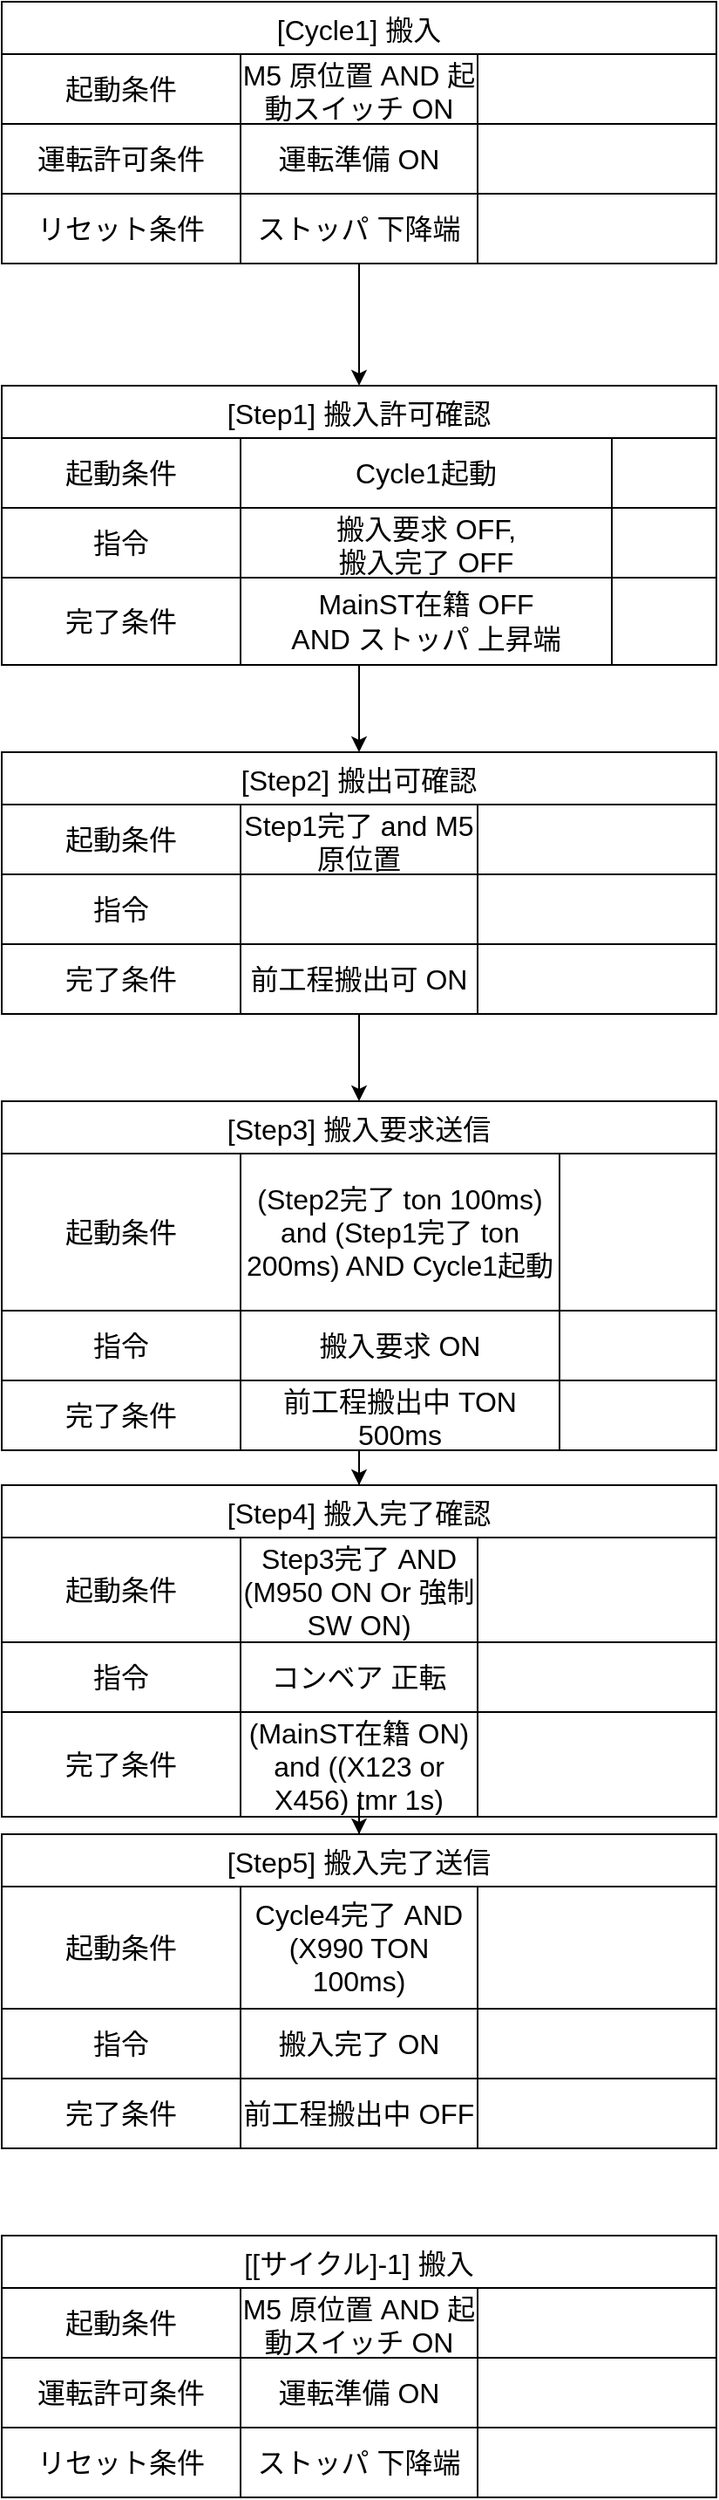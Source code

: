<mxfile version="26.0.10">
  <diagram name="ページ1" id="T-ucygQCZ17C22osFPQH">
    <mxGraphModel dx="794" dy="420" grid="1" gridSize="10" guides="1" tooltips="1" connect="1" arrows="1" fold="1" page="1" pageScale="1" pageWidth="827" pageHeight="1169" math="0" shadow="0">
      <root>
        <mxCell id="0" />
        <mxCell id="1" parent="0" />
        <mxCell id="GdQTWJkQBUr_y7czLVZl-92" style="edgeStyle=orthogonalEdgeStyle;rounded=0;orthogonalLoop=1;jettySize=auto;html=1;entryX=0.5;entryY=0;entryDx=0;entryDy=0;" parent="1" source="GdQTWJkQBUr_y7czLVZl-14" target="GdQTWJkQBUr_y7czLVZl-27" edge="1">
          <mxGeometry relative="1" as="geometry" />
        </mxCell>
        <mxCell id="GdQTWJkQBUr_y7czLVZl-14" value="[Cycle1] 搬入" style="shape=table;startSize=30;container=1;collapsible=0;childLayout=tableLayout;strokeColor=default;fontSize=16;" parent="1" vertex="1">
          <mxGeometry x="80" y="40" width="410" height="150" as="geometry" />
        </mxCell>
        <mxCell id="GdQTWJkQBUr_y7czLVZl-15" value="" style="shape=tableRow;horizontal=0;startSize=0;swimlaneHead=0;swimlaneBody=0;strokeColor=inherit;top=0;left=0;bottom=0;right=0;collapsible=0;dropTarget=0;fillColor=none;points=[[0,0.5],[1,0.5]];portConstraint=eastwest;fontSize=16;" parent="GdQTWJkQBUr_y7czLVZl-14" vertex="1">
          <mxGeometry y="30" width="410" height="40" as="geometry" />
        </mxCell>
        <mxCell id="GdQTWJkQBUr_y7czLVZl-16" value="起動条件" style="shape=partialRectangle;html=1;whiteSpace=wrap;connectable=0;strokeColor=inherit;overflow=hidden;fillColor=none;top=0;left=0;bottom=0;right=0;pointerEvents=1;fontSize=16;" parent="GdQTWJkQBUr_y7czLVZl-15" vertex="1">
          <mxGeometry width="137" height="40" as="geometry">
            <mxRectangle width="137" height="40" as="alternateBounds" />
          </mxGeometry>
        </mxCell>
        <mxCell id="GdQTWJkQBUr_y7czLVZl-17" value="M5 原位置 AND 起動スイッチ ON" style="shape=partialRectangle;html=1;whiteSpace=wrap;connectable=0;strokeColor=inherit;overflow=hidden;fillColor=none;top=0;left=0;bottom=0;right=0;pointerEvents=1;fontSize=16;" parent="GdQTWJkQBUr_y7czLVZl-15" vertex="1">
          <mxGeometry x="137" width="136" height="40" as="geometry">
            <mxRectangle width="136" height="40" as="alternateBounds" />
          </mxGeometry>
        </mxCell>
        <mxCell id="GdQTWJkQBUr_y7czLVZl-18" value="" style="shape=partialRectangle;html=1;whiteSpace=wrap;connectable=0;strokeColor=inherit;overflow=hidden;fillColor=none;top=0;left=0;bottom=0;right=0;pointerEvents=1;fontSize=16;" parent="GdQTWJkQBUr_y7czLVZl-15" vertex="1">
          <mxGeometry x="273" width="137" height="40" as="geometry">
            <mxRectangle width="137" height="40" as="alternateBounds" />
          </mxGeometry>
        </mxCell>
        <mxCell id="GdQTWJkQBUr_y7czLVZl-19" value="" style="shape=tableRow;horizontal=0;startSize=0;swimlaneHead=0;swimlaneBody=0;strokeColor=inherit;top=0;left=0;bottom=0;right=0;collapsible=0;dropTarget=0;fillColor=none;points=[[0,0.5],[1,0.5]];portConstraint=eastwest;fontSize=16;" parent="GdQTWJkQBUr_y7czLVZl-14" vertex="1">
          <mxGeometry y="70" width="410" height="40" as="geometry" />
        </mxCell>
        <mxCell id="GdQTWJkQBUr_y7czLVZl-20" value="運転許可条件" style="shape=partialRectangle;html=1;whiteSpace=wrap;connectable=0;strokeColor=inherit;overflow=hidden;fillColor=none;top=0;left=0;bottom=0;right=0;pointerEvents=1;fontSize=16;" parent="GdQTWJkQBUr_y7czLVZl-19" vertex="1">
          <mxGeometry width="137" height="40" as="geometry">
            <mxRectangle width="137" height="40" as="alternateBounds" />
          </mxGeometry>
        </mxCell>
        <mxCell id="GdQTWJkQBUr_y7czLVZl-21" value="運転準備 ON" style="shape=partialRectangle;html=1;whiteSpace=wrap;connectable=0;strokeColor=inherit;overflow=hidden;fillColor=none;top=0;left=0;bottom=0;right=0;pointerEvents=1;fontSize=16;" parent="GdQTWJkQBUr_y7czLVZl-19" vertex="1">
          <mxGeometry x="137" width="136" height="40" as="geometry">
            <mxRectangle width="136" height="40" as="alternateBounds" />
          </mxGeometry>
        </mxCell>
        <mxCell id="GdQTWJkQBUr_y7czLVZl-22" value="" style="shape=partialRectangle;html=1;whiteSpace=wrap;connectable=0;strokeColor=inherit;overflow=hidden;fillColor=none;top=0;left=0;bottom=0;right=0;pointerEvents=1;fontSize=16;" parent="GdQTWJkQBUr_y7czLVZl-19" vertex="1">
          <mxGeometry x="273" width="137" height="40" as="geometry">
            <mxRectangle width="137" height="40" as="alternateBounds" />
          </mxGeometry>
        </mxCell>
        <mxCell id="GdQTWJkQBUr_y7czLVZl-23" value="" style="shape=tableRow;horizontal=0;startSize=0;swimlaneHead=0;swimlaneBody=0;strokeColor=inherit;top=0;left=0;bottom=0;right=0;collapsible=0;dropTarget=0;fillColor=none;points=[[0,0.5],[1,0.5]];portConstraint=eastwest;fontSize=16;" parent="GdQTWJkQBUr_y7czLVZl-14" vertex="1">
          <mxGeometry y="110" width="410" height="40" as="geometry" />
        </mxCell>
        <mxCell id="GdQTWJkQBUr_y7czLVZl-24" value="リセット条件" style="shape=partialRectangle;html=1;whiteSpace=wrap;connectable=0;strokeColor=inherit;overflow=hidden;fillColor=none;top=0;left=0;bottom=0;right=0;pointerEvents=1;fontSize=16;" parent="GdQTWJkQBUr_y7czLVZl-23" vertex="1">
          <mxGeometry width="137" height="40" as="geometry">
            <mxRectangle width="137" height="40" as="alternateBounds" />
          </mxGeometry>
        </mxCell>
        <mxCell id="GdQTWJkQBUr_y7czLVZl-25" value="ストッパ 下降端" style="shape=partialRectangle;html=1;whiteSpace=wrap;connectable=0;strokeColor=inherit;overflow=hidden;fillColor=none;top=0;left=0;bottom=0;right=0;pointerEvents=1;fontSize=16;" parent="GdQTWJkQBUr_y7czLVZl-23" vertex="1">
          <mxGeometry x="137" width="136" height="40" as="geometry">
            <mxRectangle width="136" height="40" as="alternateBounds" />
          </mxGeometry>
        </mxCell>
        <mxCell id="GdQTWJkQBUr_y7czLVZl-26" value="" style="shape=partialRectangle;html=1;whiteSpace=wrap;connectable=0;strokeColor=inherit;overflow=hidden;fillColor=none;top=0;left=0;bottom=0;right=0;pointerEvents=1;fontSize=16;" parent="GdQTWJkQBUr_y7czLVZl-23" vertex="1">
          <mxGeometry x="273" width="137" height="40" as="geometry">
            <mxRectangle width="137" height="40" as="alternateBounds" />
          </mxGeometry>
        </mxCell>
        <mxCell id="GdQTWJkQBUr_y7czLVZl-93" style="edgeStyle=orthogonalEdgeStyle;rounded=0;orthogonalLoop=1;jettySize=auto;html=1;entryX=0.5;entryY=0;entryDx=0;entryDy=0;" parent="1" source="GdQTWJkQBUr_y7czLVZl-27" target="GdQTWJkQBUr_y7czLVZl-79" edge="1">
          <mxGeometry relative="1" as="geometry" />
        </mxCell>
        <mxCell id="GdQTWJkQBUr_y7czLVZl-27" value="[Step1] 搬入許可確認" style="shape=table;startSize=30;container=1;collapsible=0;childLayout=tableLayout;strokeColor=default;fontSize=16;" parent="1" vertex="1">
          <mxGeometry x="80" y="260" width="410" height="160" as="geometry" />
        </mxCell>
        <mxCell id="GdQTWJkQBUr_y7czLVZl-28" value="" style="shape=tableRow;horizontal=0;startSize=0;swimlaneHead=0;swimlaneBody=0;strokeColor=inherit;top=0;left=0;bottom=0;right=0;collapsible=0;dropTarget=0;fillColor=none;points=[[0,0.5],[1,0.5]];portConstraint=eastwest;fontSize=16;" parent="GdQTWJkQBUr_y7czLVZl-27" vertex="1">
          <mxGeometry y="30" width="410" height="40" as="geometry" />
        </mxCell>
        <mxCell id="GdQTWJkQBUr_y7czLVZl-29" value="起動条件" style="shape=partialRectangle;html=1;whiteSpace=wrap;connectable=0;strokeColor=inherit;overflow=hidden;fillColor=none;top=0;left=0;bottom=0;right=0;pointerEvents=1;fontSize=16;" parent="GdQTWJkQBUr_y7czLVZl-28" vertex="1">
          <mxGeometry width="137" height="40" as="geometry">
            <mxRectangle width="137" height="40" as="alternateBounds" />
          </mxGeometry>
        </mxCell>
        <mxCell id="GdQTWJkQBUr_y7czLVZl-30" value="Cycle1起動" style="shape=partialRectangle;html=1;whiteSpace=wrap;connectable=0;strokeColor=inherit;overflow=hidden;fillColor=none;top=0;left=0;bottom=0;right=0;pointerEvents=1;fontSize=16;" parent="GdQTWJkQBUr_y7czLVZl-28" vertex="1">
          <mxGeometry x="137" width="213" height="40" as="geometry">
            <mxRectangle width="213" height="40" as="alternateBounds" />
          </mxGeometry>
        </mxCell>
        <mxCell id="GdQTWJkQBUr_y7czLVZl-31" value="" style="shape=partialRectangle;html=1;whiteSpace=wrap;connectable=0;strokeColor=inherit;overflow=hidden;fillColor=none;top=0;left=0;bottom=0;right=0;pointerEvents=1;fontSize=16;" parent="GdQTWJkQBUr_y7czLVZl-28" vertex="1">
          <mxGeometry x="350" width="60" height="40" as="geometry">
            <mxRectangle width="60" height="40" as="alternateBounds" />
          </mxGeometry>
        </mxCell>
        <mxCell id="GdQTWJkQBUr_y7czLVZl-32" value="" style="shape=tableRow;horizontal=0;startSize=0;swimlaneHead=0;swimlaneBody=0;strokeColor=inherit;top=0;left=0;bottom=0;right=0;collapsible=0;dropTarget=0;fillColor=none;points=[[0,0.5],[1,0.5]];portConstraint=eastwest;fontSize=16;" parent="GdQTWJkQBUr_y7czLVZl-27" vertex="1">
          <mxGeometry y="70" width="410" height="40" as="geometry" />
        </mxCell>
        <mxCell id="GdQTWJkQBUr_y7czLVZl-33" value="指令" style="shape=partialRectangle;html=1;whiteSpace=wrap;connectable=0;strokeColor=inherit;overflow=hidden;fillColor=none;top=0;left=0;bottom=0;right=0;pointerEvents=1;fontSize=16;" parent="GdQTWJkQBUr_y7czLVZl-32" vertex="1">
          <mxGeometry width="137" height="40" as="geometry">
            <mxRectangle width="137" height="40" as="alternateBounds" />
          </mxGeometry>
        </mxCell>
        <mxCell id="GdQTWJkQBUr_y7czLVZl-34" value="搬入要求 OFF,&lt;div&gt;搬入完了 OFF&lt;/div&gt;" style="shape=partialRectangle;html=1;whiteSpace=wrap;connectable=0;strokeColor=inherit;overflow=hidden;fillColor=none;top=0;left=0;bottom=0;right=0;pointerEvents=1;fontSize=16;" parent="GdQTWJkQBUr_y7czLVZl-32" vertex="1">
          <mxGeometry x="137" width="213" height="40" as="geometry">
            <mxRectangle width="213" height="40" as="alternateBounds" />
          </mxGeometry>
        </mxCell>
        <mxCell id="GdQTWJkQBUr_y7czLVZl-35" value="" style="shape=partialRectangle;html=1;whiteSpace=wrap;connectable=0;strokeColor=inherit;overflow=hidden;fillColor=none;top=0;left=0;bottom=0;right=0;pointerEvents=1;fontSize=16;" parent="GdQTWJkQBUr_y7czLVZl-32" vertex="1">
          <mxGeometry x="350" width="60" height="40" as="geometry">
            <mxRectangle width="60" height="40" as="alternateBounds" />
          </mxGeometry>
        </mxCell>
        <mxCell id="GdQTWJkQBUr_y7czLVZl-36" value="" style="shape=tableRow;horizontal=0;startSize=0;swimlaneHead=0;swimlaneBody=0;strokeColor=inherit;top=0;left=0;bottom=0;right=0;collapsible=0;dropTarget=0;fillColor=none;points=[[0,0.5],[1,0.5]];portConstraint=eastwest;fontSize=16;" parent="GdQTWJkQBUr_y7czLVZl-27" vertex="1">
          <mxGeometry y="110" width="410" height="50" as="geometry" />
        </mxCell>
        <mxCell id="GdQTWJkQBUr_y7czLVZl-37" value="完了条件" style="shape=partialRectangle;html=1;whiteSpace=wrap;connectable=0;strokeColor=inherit;overflow=hidden;fillColor=none;top=0;left=0;bottom=0;right=0;pointerEvents=1;fontSize=16;" parent="GdQTWJkQBUr_y7czLVZl-36" vertex="1">
          <mxGeometry width="137" height="50" as="geometry">
            <mxRectangle width="137" height="50" as="alternateBounds" />
          </mxGeometry>
        </mxCell>
        <mxCell id="GdQTWJkQBUr_y7czLVZl-38" value="MainST在籍 OFF&lt;div&gt;AND ストッパ 上昇端&lt;/div&gt;" style="shape=partialRectangle;html=1;whiteSpace=wrap;connectable=0;strokeColor=inherit;overflow=hidden;fillColor=none;top=0;left=0;bottom=0;right=0;pointerEvents=1;fontSize=16;" parent="GdQTWJkQBUr_y7czLVZl-36" vertex="1">
          <mxGeometry x="137" width="213" height="50" as="geometry">
            <mxRectangle width="213" height="50" as="alternateBounds" />
          </mxGeometry>
        </mxCell>
        <mxCell id="GdQTWJkQBUr_y7czLVZl-39" value="" style="shape=partialRectangle;html=1;whiteSpace=wrap;connectable=0;strokeColor=inherit;overflow=hidden;fillColor=none;top=0;left=0;bottom=0;right=0;pointerEvents=1;fontSize=16;" parent="GdQTWJkQBUr_y7czLVZl-36" vertex="1">
          <mxGeometry x="350" width="60" height="50" as="geometry">
            <mxRectangle width="60" height="50" as="alternateBounds" />
          </mxGeometry>
        </mxCell>
        <mxCell id="GdQTWJkQBUr_y7czLVZl-95" style="edgeStyle=orthogonalEdgeStyle;rounded=0;orthogonalLoop=1;jettySize=auto;html=1;entryX=0.5;entryY=0;entryDx=0;entryDy=0;" parent="1" source="GdQTWJkQBUr_y7czLVZl-40" target="GdQTWJkQBUr_y7czLVZl-53" edge="1">
          <mxGeometry relative="1" as="geometry" />
        </mxCell>
        <mxCell id="GdQTWJkQBUr_y7czLVZl-40" value="[Step3] 搬入要求送信" style="shape=table;startSize=30;container=1;collapsible=0;childLayout=tableLayout;strokeColor=default;fontSize=16;" parent="1" vertex="1">
          <mxGeometry x="80" y="670" width="410" height="200" as="geometry" />
        </mxCell>
        <mxCell id="GdQTWJkQBUr_y7czLVZl-41" value="" style="shape=tableRow;horizontal=0;startSize=0;swimlaneHead=0;swimlaneBody=0;strokeColor=inherit;top=0;left=0;bottom=0;right=0;collapsible=0;dropTarget=0;fillColor=none;points=[[0,0.5],[1,0.5]];portConstraint=eastwest;fontSize=16;" parent="GdQTWJkQBUr_y7czLVZl-40" vertex="1">
          <mxGeometry y="30" width="410" height="90" as="geometry" />
        </mxCell>
        <mxCell id="GdQTWJkQBUr_y7czLVZl-42" value="起動条件" style="shape=partialRectangle;html=1;whiteSpace=wrap;connectable=0;strokeColor=inherit;overflow=hidden;fillColor=none;top=0;left=0;bottom=0;right=0;pointerEvents=1;fontSize=16;" parent="GdQTWJkQBUr_y7czLVZl-41" vertex="1">
          <mxGeometry width="137" height="90" as="geometry">
            <mxRectangle width="137" height="90" as="alternateBounds" />
          </mxGeometry>
        </mxCell>
        <mxCell id="GdQTWJkQBUr_y7czLVZl-43" value="(Step2完了 ton 100ms) and (Step1完了 ton 200ms) AND Cycle1起動" style="shape=partialRectangle;html=1;whiteSpace=wrap;connectable=0;strokeColor=inherit;overflow=hidden;fillColor=none;top=0;left=0;bottom=0;right=0;pointerEvents=1;fontSize=16;" parent="GdQTWJkQBUr_y7czLVZl-41" vertex="1">
          <mxGeometry x="137" width="183" height="90" as="geometry">
            <mxRectangle width="183" height="90" as="alternateBounds" />
          </mxGeometry>
        </mxCell>
        <mxCell id="GdQTWJkQBUr_y7czLVZl-44" value="" style="shape=partialRectangle;html=1;whiteSpace=wrap;connectable=0;strokeColor=inherit;overflow=hidden;fillColor=none;top=0;left=0;bottom=0;right=0;pointerEvents=1;fontSize=16;" parent="GdQTWJkQBUr_y7czLVZl-41" vertex="1">
          <mxGeometry x="320" width="90" height="90" as="geometry">
            <mxRectangle width="90" height="90" as="alternateBounds" />
          </mxGeometry>
        </mxCell>
        <mxCell id="GdQTWJkQBUr_y7czLVZl-45" value="" style="shape=tableRow;horizontal=0;startSize=0;swimlaneHead=0;swimlaneBody=0;strokeColor=inherit;top=0;left=0;bottom=0;right=0;collapsible=0;dropTarget=0;fillColor=none;points=[[0,0.5],[1,0.5]];portConstraint=eastwest;fontSize=16;" parent="GdQTWJkQBUr_y7czLVZl-40" vertex="1">
          <mxGeometry y="120" width="410" height="40" as="geometry" />
        </mxCell>
        <mxCell id="GdQTWJkQBUr_y7czLVZl-46" value="指令" style="shape=partialRectangle;html=1;whiteSpace=wrap;connectable=0;strokeColor=inherit;overflow=hidden;fillColor=none;top=0;left=0;bottom=0;right=0;pointerEvents=1;fontSize=16;" parent="GdQTWJkQBUr_y7czLVZl-45" vertex="1">
          <mxGeometry width="137" height="40" as="geometry">
            <mxRectangle width="137" height="40" as="alternateBounds" />
          </mxGeometry>
        </mxCell>
        <mxCell id="GdQTWJkQBUr_y7czLVZl-47" value="搬入要求 ON" style="shape=partialRectangle;html=1;whiteSpace=wrap;connectable=0;strokeColor=inherit;overflow=hidden;fillColor=none;top=0;left=0;bottom=0;right=0;pointerEvents=1;fontSize=16;" parent="GdQTWJkQBUr_y7czLVZl-45" vertex="1">
          <mxGeometry x="137" width="183" height="40" as="geometry">
            <mxRectangle width="183" height="40" as="alternateBounds" />
          </mxGeometry>
        </mxCell>
        <mxCell id="GdQTWJkQBUr_y7czLVZl-48" value="" style="shape=partialRectangle;html=1;whiteSpace=wrap;connectable=0;strokeColor=inherit;overflow=hidden;fillColor=none;top=0;left=0;bottom=0;right=0;pointerEvents=1;fontSize=16;" parent="GdQTWJkQBUr_y7czLVZl-45" vertex="1">
          <mxGeometry x="320" width="90" height="40" as="geometry">
            <mxRectangle width="90" height="40" as="alternateBounds" />
          </mxGeometry>
        </mxCell>
        <mxCell id="GdQTWJkQBUr_y7czLVZl-49" value="" style="shape=tableRow;horizontal=0;startSize=0;swimlaneHead=0;swimlaneBody=0;strokeColor=inherit;top=0;left=0;bottom=0;right=0;collapsible=0;dropTarget=0;fillColor=none;points=[[0,0.5],[1,0.5]];portConstraint=eastwest;fontSize=16;" parent="GdQTWJkQBUr_y7czLVZl-40" vertex="1">
          <mxGeometry y="160" width="410" height="40" as="geometry" />
        </mxCell>
        <mxCell id="GdQTWJkQBUr_y7czLVZl-50" value="完了条件" style="shape=partialRectangle;html=1;whiteSpace=wrap;connectable=0;strokeColor=inherit;overflow=hidden;fillColor=none;top=0;left=0;bottom=0;right=0;pointerEvents=1;fontSize=16;" parent="GdQTWJkQBUr_y7czLVZl-49" vertex="1">
          <mxGeometry width="137" height="40" as="geometry">
            <mxRectangle width="137" height="40" as="alternateBounds" />
          </mxGeometry>
        </mxCell>
        <mxCell id="GdQTWJkQBUr_y7czLVZl-51" value="前工程搬出中 TON 500ms" style="shape=partialRectangle;html=1;whiteSpace=wrap;connectable=0;strokeColor=inherit;overflow=hidden;fillColor=none;top=0;left=0;bottom=0;right=0;pointerEvents=1;fontSize=16;" parent="GdQTWJkQBUr_y7czLVZl-49" vertex="1">
          <mxGeometry x="137" width="183" height="40" as="geometry">
            <mxRectangle width="183" height="40" as="alternateBounds" />
          </mxGeometry>
        </mxCell>
        <mxCell id="GdQTWJkQBUr_y7czLVZl-52" value="" style="shape=partialRectangle;html=1;whiteSpace=wrap;connectable=0;strokeColor=inherit;overflow=hidden;fillColor=none;top=0;left=0;bottom=0;right=0;pointerEvents=1;fontSize=16;" parent="GdQTWJkQBUr_y7czLVZl-49" vertex="1">
          <mxGeometry x="320" width="90" height="40" as="geometry">
            <mxRectangle width="90" height="40" as="alternateBounds" />
          </mxGeometry>
        </mxCell>
        <mxCell id="GdQTWJkQBUr_y7czLVZl-96" style="edgeStyle=orthogonalEdgeStyle;rounded=0;orthogonalLoop=1;jettySize=auto;html=1;entryX=0.5;entryY=0;entryDx=0;entryDy=0;" parent="1" source="GdQTWJkQBUr_y7czLVZl-53" target="GdQTWJkQBUr_y7czLVZl-66" edge="1">
          <mxGeometry relative="1" as="geometry" />
        </mxCell>
        <mxCell id="GdQTWJkQBUr_y7czLVZl-53" value="[Step4] 搬入完了確認" style="shape=table;startSize=30;container=1;collapsible=0;childLayout=tableLayout;strokeColor=default;fontSize=16;" parent="1" vertex="1">
          <mxGeometry x="80" y="890" width="410" height="190" as="geometry" />
        </mxCell>
        <mxCell id="GdQTWJkQBUr_y7czLVZl-54" value="" style="shape=tableRow;horizontal=0;startSize=0;swimlaneHead=0;swimlaneBody=0;strokeColor=inherit;top=0;left=0;bottom=0;right=0;collapsible=0;dropTarget=0;fillColor=none;points=[[0,0.5],[1,0.5]];portConstraint=eastwest;fontSize=16;" parent="GdQTWJkQBUr_y7czLVZl-53" vertex="1">
          <mxGeometry y="30" width="410" height="60" as="geometry" />
        </mxCell>
        <mxCell id="GdQTWJkQBUr_y7czLVZl-55" value="起動条件" style="shape=partialRectangle;html=1;whiteSpace=wrap;connectable=0;strokeColor=inherit;overflow=hidden;fillColor=none;top=0;left=0;bottom=0;right=0;pointerEvents=1;fontSize=16;" parent="GdQTWJkQBUr_y7czLVZl-54" vertex="1">
          <mxGeometry width="137" height="60" as="geometry">
            <mxRectangle width="137" height="60" as="alternateBounds" />
          </mxGeometry>
        </mxCell>
        <mxCell id="GdQTWJkQBUr_y7czLVZl-56" value="Step3完了 AND (M950 ON Or 強制SW ON)" style="shape=partialRectangle;html=1;whiteSpace=wrap;connectable=0;strokeColor=inherit;overflow=hidden;fillColor=none;top=0;left=0;bottom=0;right=0;pointerEvents=1;fontSize=16;" parent="GdQTWJkQBUr_y7czLVZl-54" vertex="1">
          <mxGeometry x="137" width="136" height="60" as="geometry">
            <mxRectangle width="136" height="60" as="alternateBounds" />
          </mxGeometry>
        </mxCell>
        <mxCell id="GdQTWJkQBUr_y7czLVZl-57" value="" style="shape=partialRectangle;html=1;whiteSpace=wrap;connectable=0;strokeColor=inherit;overflow=hidden;fillColor=none;top=0;left=0;bottom=0;right=0;pointerEvents=1;fontSize=16;" parent="GdQTWJkQBUr_y7czLVZl-54" vertex="1">
          <mxGeometry x="273" width="137" height="60" as="geometry">
            <mxRectangle width="137" height="60" as="alternateBounds" />
          </mxGeometry>
        </mxCell>
        <mxCell id="GdQTWJkQBUr_y7czLVZl-58" value="" style="shape=tableRow;horizontal=0;startSize=0;swimlaneHead=0;swimlaneBody=0;strokeColor=inherit;top=0;left=0;bottom=0;right=0;collapsible=0;dropTarget=0;fillColor=none;points=[[0,0.5],[1,0.5]];portConstraint=eastwest;fontSize=16;" parent="GdQTWJkQBUr_y7czLVZl-53" vertex="1">
          <mxGeometry y="90" width="410" height="40" as="geometry" />
        </mxCell>
        <mxCell id="GdQTWJkQBUr_y7czLVZl-59" value="指令" style="shape=partialRectangle;html=1;whiteSpace=wrap;connectable=0;strokeColor=inherit;overflow=hidden;fillColor=none;top=0;left=0;bottom=0;right=0;pointerEvents=1;fontSize=16;" parent="GdQTWJkQBUr_y7czLVZl-58" vertex="1">
          <mxGeometry width="137" height="40" as="geometry">
            <mxRectangle width="137" height="40" as="alternateBounds" />
          </mxGeometry>
        </mxCell>
        <mxCell id="GdQTWJkQBUr_y7czLVZl-60" value="コンベア 正転" style="shape=partialRectangle;html=1;whiteSpace=wrap;connectable=0;strokeColor=inherit;overflow=hidden;fillColor=none;top=0;left=0;bottom=0;right=0;pointerEvents=1;fontSize=16;" parent="GdQTWJkQBUr_y7czLVZl-58" vertex="1">
          <mxGeometry x="137" width="136" height="40" as="geometry">
            <mxRectangle width="136" height="40" as="alternateBounds" />
          </mxGeometry>
        </mxCell>
        <mxCell id="GdQTWJkQBUr_y7czLVZl-61" value="" style="shape=partialRectangle;html=1;whiteSpace=wrap;connectable=0;strokeColor=inherit;overflow=hidden;fillColor=none;top=0;left=0;bottom=0;right=0;pointerEvents=1;fontSize=16;" parent="GdQTWJkQBUr_y7czLVZl-58" vertex="1">
          <mxGeometry x="273" width="137" height="40" as="geometry">
            <mxRectangle width="137" height="40" as="alternateBounds" />
          </mxGeometry>
        </mxCell>
        <mxCell id="GdQTWJkQBUr_y7czLVZl-62" value="" style="shape=tableRow;horizontal=0;startSize=0;swimlaneHead=0;swimlaneBody=0;strokeColor=inherit;top=0;left=0;bottom=0;right=0;collapsible=0;dropTarget=0;fillColor=none;points=[[0,0.5],[1,0.5]];portConstraint=eastwest;fontSize=16;" parent="GdQTWJkQBUr_y7czLVZl-53" vertex="1">
          <mxGeometry y="130" width="410" height="60" as="geometry" />
        </mxCell>
        <mxCell id="GdQTWJkQBUr_y7czLVZl-63" value="完了条件" style="shape=partialRectangle;html=1;whiteSpace=wrap;connectable=0;strokeColor=inherit;overflow=hidden;fillColor=none;top=0;left=0;bottom=0;right=0;pointerEvents=1;fontSize=16;" parent="GdQTWJkQBUr_y7czLVZl-62" vertex="1">
          <mxGeometry width="137" height="60" as="geometry">
            <mxRectangle width="137" height="60" as="alternateBounds" />
          </mxGeometry>
        </mxCell>
        <mxCell id="GdQTWJkQBUr_y7czLVZl-64" value="(MainST在籍 ON) and ((X123 or X456) tmr 1s)" style="shape=partialRectangle;html=1;whiteSpace=wrap;connectable=0;strokeColor=inherit;overflow=hidden;fillColor=none;top=0;left=0;bottom=0;right=0;pointerEvents=1;fontSize=16;" parent="GdQTWJkQBUr_y7czLVZl-62" vertex="1">
          <mxGeometry x="137" width="136" height="60" as="geometry">
            <mxRectangle width="136" height="60" as="alternateBounds" />
          </mxGeometry>
        </mxCell>
        <mxCell id="GdQTWJkQBUr_y7czLVZl-65" value="" style="shape=partialRectangle;html=1;whiteSpace=wrap;connectable=0;strokeColor=inherit;overflow=hidden;fillColor=none;top=0;left=0;bottom=0;right=0;pointerEvents=1;fontSize=16;" parent="GdQTWJkQBUr_y7czLVZl-62" vertex="1">
          <mxGeometry x="273" width="137" height="60" as="geometry">
            <mxRectangle width="137" height="60" as="alternateBounds" />
          </mxGeometry>
        </mxCell>
        <mxCell id="GdQTWJkQBUr_y7czLVZl-66" value="[Step5] 搬入完了送信" style="shape=table;startSize=30;container=1;collapsible=0;childLayout=tableLayout;strokeColor=default;fontSize=16;" parent="1" vertex="1">
          <mxGeometry x="80" y="1090" width="410" height="180" as="geometry" />
        </mxCell>
        <mxCell id="GdQTWJkQBUr_y7czLVZl-67" value="" style="shape=tableRow;horizontal=0;startSize=0;swimlaneHead=0;swimlaneBody=0;strokeColor=inherit;top=0;left=0;bottom=0;right=0;collapsible=0;dropTarget=0;fillColor=none;points=[[0,0.5],[1,0.5]];portConstraint=eastwest;fontSize=16;" parent="GdQTWJkQBUr_y7czLVZl-66" vertex="1">
          <mxGeometry y="30" width="410" height="70" as="geometry" />
        </mxCell>
        <mxCell id="GdQTWJkQBUr_y7czLVZl-68" value="起動条件" style="shape=partialRectangle;html=1;whiteSpace=wrap;connectable=0;strokeColor=inherit;overflow=hidden;fillColor=none;top=0;left=0;bottom=0;right=0;pointerEvents=1;fontSize=16;" parent="GdQTWJkQBUr_y7czLVZl-67" vertex="1">
          <mxGeometry width="137" height="70" as="geometry">
            <mxRectangle width="137" height="70" as="alternateBounds" />
          </mxGeometry>
        </mxCell>
        <mxCell id="GdQTWJkQBUr_y7czLVZl-69" value="Cycle4完了 AND (X990 TON 100ms)" style="shape=partialRectangle;html=1;whiteSpace=wrap;connectable=0;strokeColor=inherit;overflow=hidden;fillColor=none;top=0;left=0;bottom=0;right=0;pointerEvents=1;fontSize=16;" parent="GdQTWJkQBUr_y7czLVZl-67" vertex="1">
          <mxGeometry x="137" width="136" height="70" as="geometry">
            <mxRectangle width="136" height="70" as="alternateBounds" />
          </mxGeometry>
        </mxCell>
        <mxCell id="GdQTWJkQBUr_y7czLVZl-70" value="" style="shape=partialRectangle;html=1;whiteSpace=wrap;connectable=0;strokeColor=inherit;overflow=hidden;fillColor=none;top=0;left=0;bottom=0;right=0;pointerEvents=1;fontSize=16;" parent="GdQTWJkQBUr_y7czLVZl-67" vertex="1">
          <mxGeometry x="273" width="137" height="70" as="geometry">
            <mxRectangle width="137" height="70" as="alternateBounds" />
          </mxGeometry>
        </mxCell>
        <mxCell id="GdQTWJkQBUr_y7czLVZl-71" value="" style="shape=tableRow;horizontal=0;startSize=0;swimlaneHead=0;swimlaneBody=0;strokeColor=inherit;top=0;left=0;bottom=0;right=0;collapsible=0;dropTarget=0;fillColor=none;points=[[0,0.5],[1,0.5]];portConstraint=eastwest;fontSize=16;" parent="GdQTWJkQBUr_y7czLVZl-66" vertex="1">
          <mxGeometry y="100" width="410" height="40" as="geometry" />
        </mxCell>
        <mxCell id="GdQTWJkQBUr_y7czLVZl-72" value="指令" style="shape=partialRectangle;html=1;whiteSpace=wrap;connectable=0;strokeColor=inherit;overflow=hidden;fillColor=none;top=0;left=0;bottom=0;right=0;pointerEvents=1;fontSize=16;" parent="GdQTWJkQBUr_y7czLVZl-71" vertex="1">
          <mxGeometry width="137" height="40" as="geometry">
            <mxRectangle width="137" height="40" as="alternateBounds" />
          </mxGeometry>
        </mxCell>
        <mxCell id="GdQTWJkQBUr_y7czLVZl-73" value="搬入完了 ON" style="shape=partialRectangle;html=1;whiteSpace=wrap;connectable=0;strokeColor=inherit;overflow=hidden;fillColor=none;top=0;left=0;bottom=0;right=0;pointerEvents=1;fontSize=16;" parent="GdQTWJkQBUr_y7czLVZl-71" vertex="1">
          <mxGeometry x="137" width="136" height="40" as="geometry">
            <mxRectangle width="136" height="40" as="alternateBounds" />
          </mxGeometry>
        </mxCell>
        <mxCell id="GdQTWJkQBUr_y7czLVZl-74" value="" style="shape=partialRectangle;html=1;whiteSpace=wrap;connectable=0;strokeColor=inherit;overflow=hidden;fillColor=none;top=0;left=0;bottom=0;right=0;pointerEvents=1;fontSize=16;" parent="GdQTWJkQBUr_y7czLVZl-71" vertex="1">
          <mxGeometry x="273" width="137" height="40" as="geometry">
            <mxRectangle width="137" height="40" as="alternateBounds" />
          </mxGeometry>
        </mxCell>
        <mxCell id="GdQTWJkQBUr_y7czLVZl-75" value="" style="shape=tableRow;horizontal=0;startSize=0;swimlaneHead=0;swimlaneBody=0;strokeColor=inherit;top=0;left=0;bottom=0;right=0;collapsible=0;dropTarget=0;fillColor=none;points=[[0,0.5],[1,0.5]];portConstraint=eastwest;fontSize=16;" parent="GdQTWJkQBUr_y7czLVZl-66" vertex="1">
          <mxGeometry y="140" width="410" height="40" as="geometry" />
        </mxCell>
        <mxCell id="GdQTWJkQBUr_y7czLVZl-76" value="完了条件" style="shape=partialRectangle;html=1;whiteSpace=wrap;connectable=0;strokeColor=inherit;overflow=hidden;fillColor=none;top=0;left=0;bottom=0;right=0;pointerEvents=1;fontSize=16;" parent="GdQTWJkQBUr_y7czLVZl-75" vertex="1">
          <mxGeometry width="137" height="40" as="geometry">
            <mxRectangle width="137" height="40" as="alternateBounds" />
          </mxGeometry>
        </mxCell>
        <mxCell id="GdQTWJkQBUr_y7czLVZl-77" value="前工程搬出中 OFF" style="shape=partialRectangle;html=1;whiteSpace=wrap;connectable=0;strokeColor=inherit;overflow=hidden;fillColor=none;top=0;left=0;bottom=0;right=0;pointerEvents=1;fontSize=16;" parent="GdQTWJkQBUr_y7czLVZl-75" vertex="1">
          <mxGeometry x="137" width="136" height="40" as="geometry">
            <mxRectangle width="136" height="40" as="alternateBounds" />
          </mxGeometry>
        </mxCell>
        <mxCell id="GdQTWJkQBUr_y7czLVZl-78" value="" style="shape=partialRectangle;html=1;whiteSpace=wrap;connectable=0;strokeColor=inherit;overflow=hidden;fillColor=none;top=0;left=0;bottom=0;right=0;pointerEvents=1;fontSize=16;" parent="GdQTWJkQBUr_y7czLVZl-75" vertex="1">
          <mxGeometry x="273" width="137" height="40" as="geometry">
            <mxRectangle width="137" height="40" as="alternateBounds" />
          </mxGeometry>
        </mxCell>
        <mxCell id="GdQTWJkQBUr_y7czLVZl-94" style="edgeStyle=orthogonalEdgeStyle;rounded=0;orthogonalLoop=1;jettySize=auto;html=1;entryX=0.5;entryY=0;entryDx=0;entryDy=0;" parent="1" source="GdQTWJkQBUr_y7czLVZl-79" target="GdQTWJkQBUr_y7czLVZl-40" edge="1">
          <mxGeometry relative="1" as="geometry" />
        </mxCell>
        <mxCell id="GdQTWJkQBUr_y7czLVZl-79" value="[Step2] 搬出可確認" style="shape=table;startSize=30;container=1;collapsible=0;childLayout=tableLayout;strokeColor=default;fontSize=16;" parent="1" vertex="1">
          <mxGeometry x="80" y="470" width="410" height="150" as="geometry" />
        </mxCell>
        <mxCell id="GdQTWJkQBUr_y7czLVZl-80" value="" style="shape=tableRow;horizontal=0;startSize=0;swimlaneHead=0;swimlaneBody=0;strokeColor=inherit;top=0;left=0;bottom=0;right=0;collapsible=0;dropTarget=0;fillColor=none;points=[[0,0.5],[1,0.5]];portConstraint=eastwest;fontSize=16;" parent="GdQTWJkQBUr_y7czLVZl-79" vertex="1">
          <mxGeometry y="30" width="410" height="40" as="geometry" />
        </mxCell>
        <mxCell id="GdQTWJkQBUr_y7czLVZl-81" value="起動条件" style="shape=partialRectangle;html=1;whiteSpace=wrap;connectable=0;strokeColor=inherit;overflow=hidden;fillColor=none;top=0;left=0;bottom=0;right=0;pointerEvents=1;fontSize=16;" parent="GdQTWJkQBUr_y7czLVZl-80" vertex="1">
          <mxGeometry width="137" height="40" as="geometry">
            <mxRectangle width="137" height="40" as="alternateBounds" />
          </mxGeometry>
        </mxCell>
        <mxCell id="GdQTWJkQBUr_y7czLVZl-82" value="Step1完了 and M5 原位置" style="shape=partialRectangle;html=1;whiteSpace=wrap;connectable=0;strokeColor=inherit;overflow=hidden;fillColor=none;top=0;left=0;bottom=0;right=0;pointerEvents=1;fontSize=16;" parent="GdQTWJkQBUr_y7czLVZl-80" vertex="1">
          <mxGeometry x="137" width="136" height="40" as="geometry">
            <mxRectangle width="136" height="40" as="alternateBounds" />
          </mxGeometry>
        </mxCell>
        <mxCell id="GdQTWJkQBUr_y7czLVZl-83" value="" style="shape=partialRectangle;html=1;whiteSpace=wrap;connectable=0;strokeColor=inherit;overflow=hidden;fillColor=none;top=0;left=0;bottom=0;right=0;pointerEvents=1;fontSize=16;" parent="GdQTWJkQBUr_y7czLVZl-80" vertex="1">
          <mxGeometry x="273" width="137" height="40" as="geometry">
            <mxRectangle width="137" height="40" as="alternateBounds" />
          </mxGeometry>
        </mxCell>
        <mxCell id="GdQTWJkQBUr_y7czLVZl-84" value="" style="shape=tableRow;horizontal=0;startSize=0;swimlaneHead=0;swimlaneBody=0;strokeColor=inherit;top=0;left=0;bottom=0;right=0;collapsible=0;dropTarget=0;fillColor=none;points=[[0,0.5],[1,0.5]];portConstraint=eastwest;fontSize=16;" parent="GdQTWJkQBUr_y7czLVZl-79" vertex="1">
          <mxGeometry y="70" width="410" height="40" as="geometry" />
        </mxCell>
        <mxCell id="GdQTWJkQBUr_y7czLVZl-85" value="指令" style="shape=partialRectangle;html=1;whiteSpace=wrap;connectable=0;strokeColor=inherit;overflow=hidden;fillColor=none;top=0;left=0;bottom=0;right=0;pointerEvents=1;fontSize=16;" parent="GdQTWJkQBUr_y7czLVZl-84" vertex="1">
          <mxGeometry width="137" height="40" as="geometry">
            <mxRectangle width="137" height="40" as="alternateBounds" />
          </mxGeometry>
        </mxCell>
        <mxCell id="GdQTWJkQBUr_y7czLVZl-86" value="" style="shape=partialRectangle;html=1;whiteSpace=wrap;connectable=0;strokeColor=inherit;overflow=hidden;fillColor=none;top=0;left=0;bottom=0;right=0;pointerEvents=1;fontSize=16;" parent="GdQTWJkQBUr_y7czLVZl-84" vertex="1">
          <mxGeometry x="137" width="136" height="40" as="geometry">
            <mxRectangle width="136" height="40" as="alternateBounds" />
          </mxGeometry>
        </mxCell>
        <mxCell id="GdQTWJkQBUr_y7czLVZl-87" value="" style="shape=partialRectangle;html=1;whiteSpace=wrap;connectable=0;strokeColor=inherit;overflow=hidden;fillColor=none;top=0;left=0;bottom=0;right=0;pointerEvents=1;fontSize=16;" parent="GdQTWJkQBUr_y7czLVZl-84" vertex="1">
          <mxGeometry x="273" width="137" height="40" as="geometry">
            <mxRectangle width="137" height="40" as="alternateBounds" />
          </mxGeometry>
        </mxCell>
        <mxCell id="GdQTWJkQBUr_y7czLVZl-88" value="" style="shape=tableRow;horizontal=0;startSize=0;swimlaneHead=0;swimlaneBody=0;strokeColor=inherit;top=0;left=0;bottom=0;right=0;collapsible=0;dropTarget=0;fillColor=none;points=[[0,0.5],[1,0.5]];portConstraint=eastwest;fontSize=16;" parent="GdQTWJkQBUr_y7czLVZl-79" vertex="1">
          <mxGeometry y="110" width="410" height="40" as="geometry" />
        </mxCell>
        <mxCell id="GdQTWJkQBUr_y7czLVZl-89" value="完了条件" style="shape=partialRectangle;html=1;whiteSpace=wrap;connectable=0;strokeColor=inherit;overflow=hidden;fillColor=none;top=0;left=0;bottom=0;right=0;pointerEvents=1;fontSize=16;" parent="GdQTWJkQBUr_y7czLVZl-88" vertex="1">
          <mxGeometry width="137" height="40" as="geometry">
            <mxRectangle width="137" height="40" as="alternateBounds" />
          </mxGeometry>
        </mxCell>
        <mxCell id="GdQTWJkQBUr_y7czLVZl-90" value="前工程搬出可 ON" style="shape=partialRectangle;html=1;whiteSpace=wrap;connectable=0;strokeColor=inherit;overflow=hidden;fillColor=none;top=0;left=0;bottom=0;right=0;pointerEvents=1;fontSize=16;" parent="GdQTWJkQBUr_y7czLVZl-88" vertex="1">
          <mxGeometry x="137" width="136" height="40" as="geometry">
            <mxRectangle width="136" height="40" as="alternateBounds" />
          </mxGeometry>
        </mxCell>
        <mxCell id="GdQTWJkQBUr_y7czLVZl-91" value="" style="shape=partialRectangle;html=1;whiteSpace=wrap;connectable=0;strokeColor=inherit;overflow=hidden;fillColor=none;top=0;left=0;bottom=0;right=0;pointerEvents=1;fontSize=16;" parent="GdQTWJkQBUr_y7czLVZl-88" vertex="1">
          <mxGeometry x="273" width="137" height="40" as="geometry">
            <mxRectangle width="137" height="40" as="alternateBounds" />
          </mxGeometry>
        </mxCell>
        <mxCell id="JqBd5ujqDtRsaYlccaKe-14" value="[[サイクル]-1] 搬入" style="shape=table;startSize=30;container=1;collapsible=0;childLayout=tableLayout;strokeColor=default;fontSize=16;" parent="1" vertex="1">
          <mxGeometry x="80" y="1320" width="410" height="150" as="geometry" />
        </mxCell>
        <mxCell id="JqBd5ujqDtRsaYlccaKe-15" value="" style="shape=tableRow;horizontal=0;startSize=0;swimlaneHead=0;swimlaneBody=0;strokeColor=inherit;top=0;left=0;bottom=0;right=0;collapsible=0;dropTarget=0;fillColor=none;points=[[0,0.5],[1,0.5]];portConstraint=eastwest;fontSize=16;" parent="JqBd5ujqDtRsaYlccaKe-14" vertex="1">
          <mxGeometry y="30" width="410" height="40" as="geometry" />
        </mxCell>
        <mxCell id="JqBd5ujqDtRsaYlccaKe-16" value="起動条件" style="shape=partialRectangle;html=1;whiteSpace=wrap;connectable=0;strokeColor=inherit;overflow=hidden;fillColor=none;top=0;left=0;bottom=0;right=0;pointerEvents=1;fontSize=16;" parent="JqBd5ujqDtRsaYlccaKe-15" vertex="1">
          <mxGeometry width="137" height="40" as="geometry">
            <mxRectangle width="137" height="40" as="alternateBounds" />
          </mxGeometry>
        </mxCell>
        <mxCell id="JqBd5ujqDtRsaYlccaKe-17" value="M5 原位置 AND 起動スイッチ ON" style="shape=partialRectangle;html=1;whiteSpace=wrap;connectable=0;strokeColor=inherit;overflow=hidden;fillColor=none;top=0;left=0;bottom=0;right=0;pointerEvents=1;fontSize=16;" parent="JqBd5ujqDtRsaYlccaKe-15" vertex="1">
          <mxGeometry x="137" width="136" height="40" as="geometry">
            <mxRectangle width="136" height="40" as="alternateBounds" />
          </mxGeometry>
        </mxCell>
        <mxCell id="JqBd5ujqDtRsaYlccaKe-18" value="" style="shape=partialRectangle;html=1;whiteSpace=wrap;connectable=0;strokeColor=inherit;overflow=hidden;fillColor=none;top=0;left=0;bottom=0;right=0;pointerEvents=1;fontSize=16;" parent="JqBd5ujqDtRsaYlccaKe-15" vertex="1">
          <mxGeometry x="273" width="137" height="40" as="geometry">
            <mxRectangle width="137" height="40" as="alternateBounds" />
          </mxGeometry>
        </mxCell>
        <mxCell id="JqBd5ujqDtRsaYlccaKe-19" value="" style="shape=tableRow;horizontal=0;startSize=0;swimlaneHead=0;swimlaneBody=0;strokeColor=inherit;top=0;left=0;bottom=0;right=0;collapsible=0;dropTarget=0;fillColor=none;points=[[0,0.5],[1,0.5]];portConstraint=eastwest;fontSize=16;" parent="JqBd5ujqDtRsaYlccaKe-14" vertex="1">
          <mxGeometry y="70" width="410" height="40" as="geometry" />
        </mxCell>
        <mxCell id="JqBd5ujqDtRsaYlccaKe-20" value="運転許可条件" style="shape=partialRectangle;html=1;whiteSpace=wrap;connectable=0;strokeColor=inherit;overflow=hidden;fillColor=none;top=0;left=0;bottom=0;right=0;pointerEvents=1;fontSize=16;" parent="JqBd5ujqDtRsaYlccaKe-19" vertex="1">
          <mxGeometry width="137" height="40" as="geometry">
            <mxRectangle width="137" height="40" as="alternateBounds" />
          </mxGeometry>
        </mxCell>
        <mxCell id="JqBd5ujqDtRsaYlccaKe-21" value="運転準備 ON" style="shape=partialRectangle;html=1;whiteSpace=wrap;connectable=0;strokeColor=inherit;overflow=hidden;fillColor=none;top=0;left=0;bottom=0;right=0;pointerEvents=1;fontSize=16;" parent="JqBd5ujqDtRsaYlccaKe-19" vertex="1">
          <mxGeometry x="137" width="136" height="40" as="geometry">
            <mxRectangle width="136" height="40" as="alternateBounds" />
          </mxGeometry>
        </mxCell>
        <mxCell id="JqBd5ujqDtRsaYlccaKe-22" value="" style="shape=partialRectangle;html=1;whiteSpace=wrap;connectable=0;strokeColor=inherit;overflow=hidden;fillColor=none;top=0;left=0;bottom=0;right=0;pointerEvents=1;fontSize=16;" parent="JqBd5ujqDtRsaYlccaKe-19" vertex="1">
          <mxGeometry x="273" width="137" height="40" as="geometry">
            <mxRectangle width="137" height="40" as="alternateBounds" />
          </mxGeometry>
        </mxCell>
        <mxCell id="JqBd5ujqDtRsaYlccaKe-23" value="" style="shape=tableRow;horizontal=0;startSize=0;swimlaneHead=0;swimlaneBody=0;strokeColor=inherit;top=0;left=0;bottom=0;right=0;collapsible=0;dropTarget=0;fillColor=none;points=[[0,0.5],[1,0.5]];portConstraint=eastwest;fontSize=16;" parent="JqBd5ujqDtRsaYlccaKe-14" vertex="1">
          <mxGeometry y="110" width="410" height="40" as="geometry" />
        </mxCell>
        <mxCell id="JqBd5ujqDtRsaYlccaKe-24" value="リセット条件" style="shape=partialRectangle;html=1;whiteSpace=wrap;connectable=0;strokeColor=inherit;overflow=hidden;fillColor=none;top=0;left=0;bottom=0;right=0;pointerEvents=1;fontSize=16;" parent="JqBd5ujqDtRsaYlccaKe-23" vertex="1">
          <mxGeometry width="137" height="40" as="geometry">
            <mxRectangle width="137" height="40" as="alternateBounds" />
          </mxGeometry>
        </mxCell>
        <mxCell id="JqBd5ujqDtRsaYlccaKe-25" value="ストッパ 下降端" style="shape=partialRectangle;html=1;whiteSpace=wrap;connectable=0;strokeColor=inherit;overflow=hidden;fillColor=none;top=0;left=0;bottom=0;right=0;pointerEvents=1;fontSize=16;" parent="JqBd5ujqDtRsaYlccaKe-23" vertex="1">
          <mxGeometry x="137" width="136" height="40" as="geometry">
            <mxRectangle width="136" height="40" as="alternateBounds" />
          </mxGeometry>
        </mxCell>
        <mxCell id="JqBd5ujqDtRsaYlccaKe-26" value="" style="shape=partialRectangle;html=1;whiteSpace=wrap;connectable=0;strokeColor=inherit;overflow=hidden;fillColor=none;top=0;left=0;bottom=0;right=0;pointerEvents=1;fontSize=16;" parent="JqBd5ujqDtRsaYlccaKe-23" vertex="1">
          <mxGeometry x="273" width="137" height="40" as="geometry">
            <mxRectangle width="137" height="40" as="alternateBounds" />
          </mxGeometry>
        </mxCell>
      </root>
    </mxGraphModel>
  </diagram>
</mxfile>
